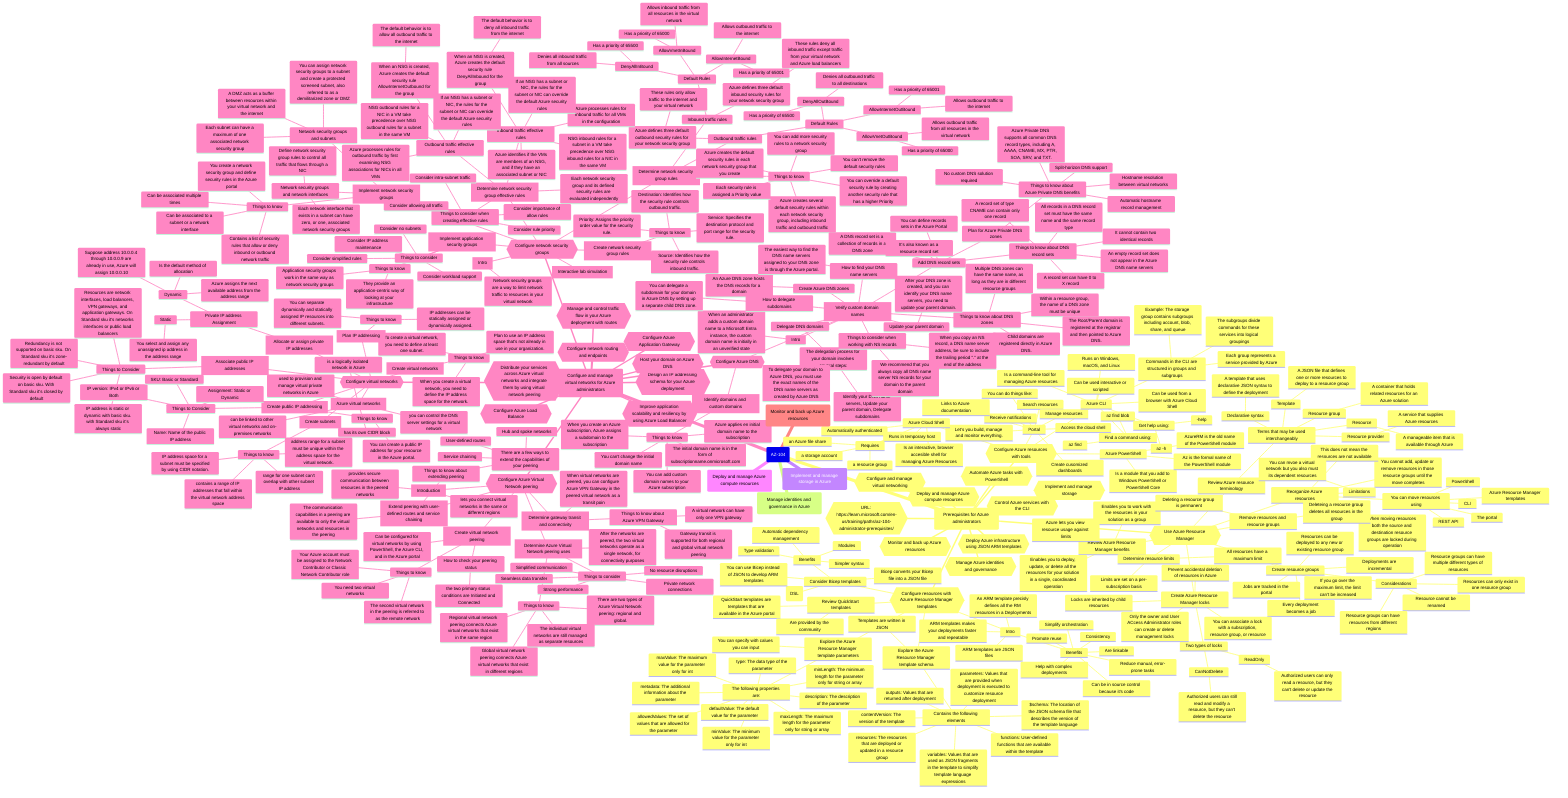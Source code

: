 mindmap
  root(AZ-104)
    (Prerequisites for Azure administrators)
      {{URL: https://learn.microsoft.com/en-us/training/paths/az-104-administrator-prerequisites/}}
      {{Configure Azure resources with tools}}
        Portal
          Let's you build, manage and monitor everything.
          You can do things like:
          Search resources
          Manage resources
          Create cusomized dashboards
          Access the cloud shell
          Receive notifications
          Links to Azure documentation
        Azure Cloud Shell
          Is an interactive, browser accesible shell for managing Azure Resources
          Automatically authenticated
          Runs in temporary host
          Requires
            a resource group
            a storage account
            an Azure file share
        Azure PowerShell
          Is a module that you add to Windows PowerShell or PowerShell Core
          Az is the formal name of the PowerShell module
          AzureRM is the old name of the PowerShell module
        Azure CLI
          Is a command-line tool for managing Azure resources
          Runs on Windows, macOS, and Linux
          Can be used from a browser with Azure Cloud Shell
          Can be used interactive or scripted
          Commands in the CLI are structured in groups and subgroups
            Each group represents a service provided by Azure
            The subgroups divide commands for these services into logical groupings
            Example: The storage group contains subgroups including account, blob, share, and queue
          Find a command using:
            az find
            az find blob
          Get help using:
            az -h
            az storage blob -h (--help)
      {{Use Azure Resource Manager}}
        Review Azure Resource Manager benefits
          Enables you to work with the resources in your solution as a group
          Enables you to deploy, update, or delete all the resources for your solution in a single, coordinated operation
        Review Azure resource terminology
          Terms that may be used interchangeably
            Resource
              A manageable item that is available through Azure
            Resource group
              A container that holds related resources for an Azure solution
            Resource provider
              A service that supplies Azure resources
            Template
              A JSON file that defines one or more resources to deploy to a resource group
            Declarative syntax
              A template that uses declarative JSON syntax to define the deployment
        Create resource groups
          Resources can be deployed to any new or existing resource group
          Every deployment becomes a job
          Jobs are tracked in the portal
          Deployments are incremental
          Considerations
            Resources can only exist in one resource group
            Resource cannot be renamed
            Resource groups can have multiple different types of resources
            Resource groups can have resources from different regions
        Create Azure Resource Manager locks
          Prevent accidental deletion of resources in Azure
          You can associate a lock with a subscription, resource group, or resource
          Two types of locks
            CanNotDelete
              Authorized users can still read and modify a resource, but they can't delete the resource
            ReadOnly
              Authorized users can only read a resource, but they can't delete or update the resource
          Locks are inherited by child resources
          Only the owner and User ACcess Administrator roles can create or delete management locks
        Reorganize Azure resources
          When moving resources both the source and destination resource groups are locked during operation
          You cannot add, update or remove resources in those resource groups until the move completes
          You can move resources using
            The portal
            PowerShell
            CLI
            REST API
            Azure Resource Manager templates
          This does not mean the resources are not available
          Limitations
            You can mvoe a virtual network but you also must its dependent resources
        Remove resources and resource groups
          Deleteing a resource group deletes all resources in the group
          Deleting a resource group is permanent
        Determine resource limits
          Azure lets you view resource usage against limits
          Limits are set on a per-subscription basis
          All resources have a maximum limit
            If you go over the maximum limit, the limit can't be increased
      {{Configure resources with Azurre Resource Manager templates}}
        Intro
          An ARM template precisly defines all the RM resources in a Deployments
          ARM templates makes your deployments faster and repeatable
          ARM templates are JSON files
          Benefits
            Consistency
            Help with complex deployments
            Reduce manual, error-prone tasks
            Can be in source control because it's code
            Promote reuse
            Are linkable
            Simplify orchestration
        Explore the Azure Resource Manager template schema
          Templates are written in JSON
          Contains the following elements
            $schema: The location of the JSON schema file that describes the version of the template language
            contentVersion: The version of the template
            parameters: Values that are provided when deployment is executed to customize resource deployment
            variables: Values that are used as JSON fragments in the template to simplify template language expressions
            functions: User-defined functions that are available within the template
            resources: The resources that are deployed or updated in a resource group
            outputs: Values that are returned after deployment
        Explore the Azure Resource Manager template parameters
          You can specify with calues you can input
          The following properties are:
            type: The data type of the parameter
            defaultValue: The default value for the parameter
            allowedValues: The set of values that are allowed for the parameter
            metadata: The additional information about the parameter
            minValue: The minimum value for the parameter only for int
            maxValue: The maximum value for the parameter only for int
            minLength: The minimum length for the parameter only for string or array
            maxLength: The maximum length for the parameter only for string or array
            description: The description of the parameter
        Consider Bicep templates
          Is a Domain Spewcific Language (DSL)
          You can use Bicep instead of JSON to develop ARM templates
          Bicep converts your Bicep file into a JSON file
          Benefits
            Simpler syntax
            Modules
            Automatic dependency management
            Type validation
        Review QuickStart templates
          QuickStart templates are templates that are available in the Azure portal
          Are provided by the community

      {{Automate Azure tasks with PowerShell}}
      {{Control Azure services with the CLI}}
      {{Deploy Azure infrastructure using JSON ARM templates}}
      {{Manage Azure identities and governance}}
      {{Implement and manage storage}}
      {{Deploy and manage Azure compute resources}}
      {{Configure and manage virtual networking}}
      {{Monitor and back up Azure resources}}
    (Manage identities and governance in Azure)
    (Implement and manage storage in Azure)
    (Deploy and manage Azure compute resources)
    (Configure and manage virtual networks for Azure administrators)
      {{Configure virtual networks}}
        [Azure virtual networks]
          is a logically isolated network in Azure
          used to provision and manage virtual private networks in Azure
          has its own CIDR block
          can be linked to other virtual networks and on-premises networks
          you can control the DNS server settings for a virtual network
        [Create subnets]
          Things to know
            contains a range of IP addresses that fall within the virtual network address space
            address range for a subnet must be unique within the address space for the virtual network.
            range for one subnet can't overlap with other subnet IP address
            IP address space for a subnet must be specified by using CIDR notation.
        [Create virtual networks]
          Things to know
            To create a virtual network, you need to define at least one subnet.
            Plan to use an IP address space that's not already in use in your organization.
            When you create a virtual network, you need to define the IP address space for the network.
        [Plan IP addressing]
          Things to know
            IP addresses can be statically assigned or dynamically assigned.
            You can separate dynamically and statically assigned IP resources into different subnets.
        [Create public IP addressing]
          Things to know
            You can create a public IP address for your resource in the Azure portal.
          Things to Consider
            IP version: IPv4 or IPv6 or Both
            SKU: Basic or Standard
            Name: Name of the public IP address
            Assignment: Static or Dynamic
        [Associate public IP addresses]
          Things to Consider
            IP address is static or dynamic with basic sku. with Standard sku it's always static
            Security is open by default on basic sku. With Standard sku it's closed by default
            Resources are network interfaces, load balancers, VPN gateways, and application gateways. On Standard sku it's networks interfaces or public load balancers
            Redundancy is not supported on basic sku. On Standard sku it's zone-redundant by default
        [Allocate or assign private IP addresses]
          Private IP address Assignment
            Dynamic
              Azure assigns the next available address from the address range
              Is the default method of allocation
              Suppose address 10.0.0.4 through 10.0.0.9 are already in use, Azure will assign 10.0.0.10
            Static
              You select and assign any unassigned ip address in the address range
      {{Configure network security groups}}
        [Intro]
          Network security groups are a way to limit network traffic to resources in your virtual network
        [Implement network security groups]
          Things to know
            Contains a list of security rules that allow or deny inbound or outbound network traffic
            Can be associated to a subnet or a network interface
            Can be associated multiple times
            You create a network security group and define security rules in the Azure portal
          Network security groups and subnets
            You can assign network security groups to a subnet and create a protected screened subnet, also referred to as a demilitarized zone or DMZ
            A DMZ acts as a buffer between resources within your virtual network and the internet
            Each subnet can have a maximum of one associated network security group
          Network security groups and network interfaces
            Define network security group rules to control all traffic that flows through a NIC
            Each network interface that exists in a subnet can have zero, or one, associated network security groups
        [Determine network security group rules]
          Things to know
            Azure creates several default security rules within each network security group, including inbound traffic and outbound traffic
            Azure creates the default security rules in each network security group that you create
            You can add more security rules to a network security group
            Each security rule is assigned a Priority value
            You can't remove the default security rules
            You can override a default security rule by creating another security rule that has a higher Priority
          Inbound traffic rules
            Azure defines three default inbound security rules for your network security group
              These rules deny all inbound traffic except traffic from your virtual network and Azure load balancers
            Default Rules
              AllowVnetInBound
                Allows inbound traffic from all resources in the virtual network
                Has a priority of 65000
              AllowInternetBound
                Allows outbound traffic to the internet
                Has a priority of 65001
              DenyAllInBound
                Denies all inbound traffic from all sources
                Has a priority of 65500
          Outbound traffic rules
            Azure defines three default outbound security rules for your network security group
              These rules only allow traffic to the internet and your virtual network
            Default Rules
              AllowVnetOutBound
                Allows outbound traffic from all resources in the virtual network
                Has a priority of 65000
              AllowInternetOutBound
                Allows outbound traffic to the internet
                Has a priority of 65001
              DenyAllOutBound
                Denies all outbound traffic to all destinations
                Has a priority of 65500
        [Determine network security group effective rules]
          Each network security group and its defined security rules are evaluated independently
          Inbound traffic effective rules
            Azure processes rules for inbound traffic for all VMs in the configuration
            Azure identifies if the VMs are members of an NSG, and if they have an associated subnet or NIC
            When an NSG is created, Azure creates the default security rule DenyAllInbound for the group
              The default behavior is to deny all inbound traffic from the internet
            If an NSG has a subnet or NIC, the rules for the subnet or NIC can override the default Azure security rules
            NSG inbound rules for a subnet in a VM take precedence over NSG inbound rules for a NIC in the same VM
          Outbound traffic effective rules
            Azure processes rules for outbound traffic by first examining NSG associations for NICs in all VMs
            When an NSG is created, Azure creates the default security rule AllowInternetOutbound for the group
              The default behavior is to allow all outbound traffic to the internet
            If an NSG has a subnet or NIC, the rules for the subnet or NIC can override the default Azure security rules
            NSG outbound rules for a NIC in a VM take precedence over NSG outbound rules for a subnet in the same VM
          Things to consider when creating effective rules
            Consider allowing all traffic
            Consider importance of allow rules
            Consider intra-subnet traffic
            Consider rule priority
        [Create network security group rules]
          Things to know
            Source: Identifies how the security rule controls inbound traffic.
            Destination: Identifies how the security rule controls outbound traffic.
            Service: Specifies the destination protocol and port range for the security rule.
            Priority: Assigns the priority order value for the security rule.
        [Implement application security groups]
          Things to know
            Application security groups work in the same way as network security groups
            They provide an application-centric way of looking at your infrastructure
          Things to consider
            Consider IP address maintenance
            Consider no subnets
            Consider simplified rules
            Consider workload support
        [Interactive lab simulation]
      {{Configure Azure DNS}}
        [Identify domains and custom domains]
          Things to know
            When you create an Azure subscription, Azure assigns a subdomain to the subscription
            Azure applies en initial domain name to the subscription
            The initial domain name is in the form of subscriptionname.onmicrosoft.com
            You can't change the initial domain name
            You can add custom domain names to your Azure subscription
        [Verify custom domain names]
          Intro
            When an administrator adds a custom domain name to a Microsoft Entra instance, the custom domain name is initially in an unverified state
          Create Azure DNS zones
            An Azure DNS zone hosts the DNS records for a domain
          Things to know about DNS zones
            Within a resource group, the name of a DNS zone must be unique
            Multiple DNS zones can have the same name, as long as they are in different resource groups
            The Root/Parent domain is registered at the registrar and then pointed to Azure DNS.
            Child domains are registered directly in Azure DNS.
          Delegate DNS domains
            The delegation process for your domain involves several steps:
              Identify your DNS name servers, Update your parent domain, Delegate subdomains
          How to find your DNS name servers
            The easiest way to find the DNS name servers assigned to your DNS zone is through the Azure portal.
          Update your parent domain
            After your DNS zone is created, and you can identify your DNS name servers, you need to update your parent domain.
          Things to consider when working with NS records
            When you copy an NS record, a DNS name server address, be sure to include the trailing period "." at the end of the address
            To delegate your domain to Azure DNS, you must use the exact names of the DNS name servers as created by Azure DNS
            We recommend that you always copy all DNS name server NS records for your domain to the parent domain
          How to delegate subdomains
            You can delegate a subdomain for your domain in Azure DNS by setting up a separate child DNS zone.
          Add DNS record sets
            A DNS record set is a collection of records in a DNS zone
            It's also known as a resource record set
            You can define records sets in the Azure Portal
            Things to know about DNS record sets
              All records in a DNS record set must have the same name and the same record type
              It cannot contain two identical records
              A record set of type CNAME can contain only one record
              A record set can have 0 to X record
              An empty record set does not appear in the Azure DNS name servers
            Plan for Azure Private DNS zones
              Things to know about Azure Private DNS benefits
                No custom DNS solution required
                Azure Private DNS supports all common DNS record types, including A, AAAA, CNAME, MX, PTR, SOA, SRV, and TXT.
                Automatic hostname record management
                Hostname resolution between virtual networks
                Split-horizon DNS support
      {{Configure Azure Virtual Network peering}}
        [Introduction]
          lets you connect virtual networks in the same or different regions
          provides secure communication between resources in the peered networks
        [Determine Azure Virtual Network peering uses]
          After the networks are peered, the two virtual networks operate as a single network, for connectivity purposes
          Things to know
            There are two types of Azure Virtual Network peering: regional and global.
            Regional virtual network peering connects Azure virtual networks that exist in the same region
            Global virtual network peering connects Azure virtual networks that exist in different regions
            The individual virtual networks are still managed as separate resources
          Things to consider
            Private network connections
            Strong performance
            Simplified communication
            Seamless data transfer
            No resource disruptions
        [Determine gateway transit and connectivity]
          When virtual networks are peered, you can configure Azure VPN Gateway in the peered virtual network as a transit poin
          Things to know about Azure VPN Gateway
            A virtual network can have only one VPN gateway
            Gateway transit is supported for both regional and global virtual network peering
        [Create virtual network peering]
          Can be configured for virtual networks by using PowerShell, the Azure CLI, and in the Azure portal
          Things to know
            Your Azure account must be assigned to the Network Contributor or Classic Network Contributor role
            You need two virtual networks
            The second virtual network in the peering is referred to as the remote network
          How to check your peering status
            the two primary status conditions are Initiated and Connected
        [Extend peering with user-defined routes and service chaining]
          The communication capabilities in a peering are available to only the virtual networks and resources in the peering
          Things to know about extending peering
            There are a few ways to extend the capabilities of your peering
              Hub and spoke networks
              User-defined routes
              Service chaining
      {{Configure network routing and endpoints}}
      {{Configure Azure Load Balance}}
      {{Configure Azure Application Gateway}}
      {{Design an IP addressing schema for your Azure deployment}}
      {{Distribute your services across Azure virtual networks and integrate them by using virtual network peering}}
      {{Host your domain on Azure DNS}}
      {{Manage and control traffic flow in your Azure deployment with routes}}
      {{Improve application scalability and resiliency by using Azure Load Balancer}}
    (Monitor and back up Azure resources)